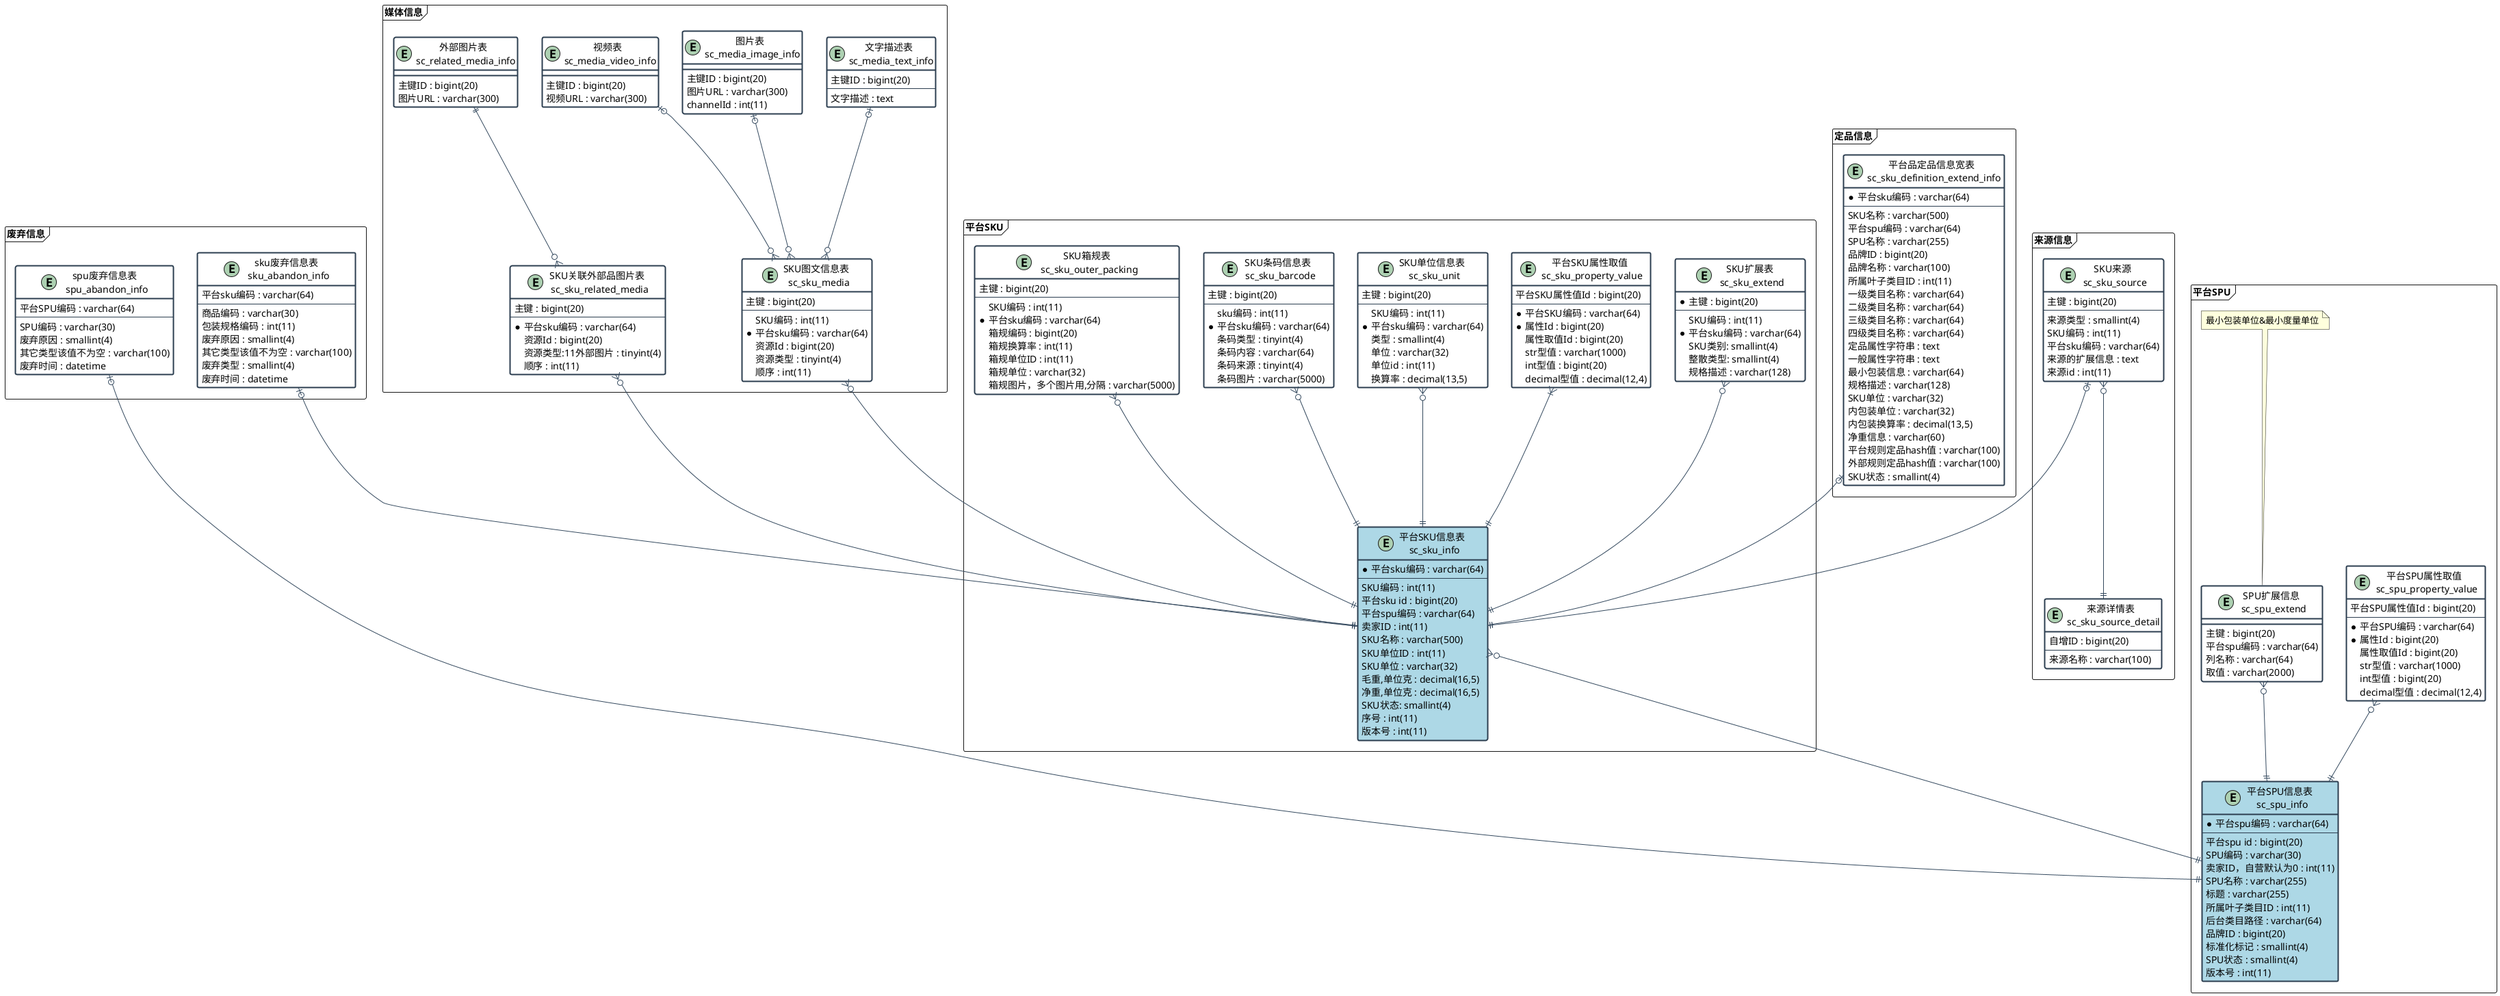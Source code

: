 @startuml
!define ENTITY_BORDER_COLOR #2C3E50
!define ENTITY_BACKGROUND_COLOR #FFFFFF
!define ENTITY_FONT_COLOR #000000
!define RELATION_BORDER_COLOR #34495E
!define RELATION_ARROW_COLOR #34495E
!define RELATION_FONT_COLOR #34495E

skinparam class {
    BorderColor ENTITY_BORDER_COLOR
    BackgroundColor ENTITY_BACKGROUND_COLOR
    FontColor ENTITY_FONT_COLOR
    ArrowColor RELATION_ARROW_COLOR
    BorderThickness 2
}

skinparam relationship {
    BorderColor RELATION_BORDER_COLOR
    FontColor RELATION_FONT_COLOR
    Thickness 2
}

package "平台SPU" <<frame>> {

    entity "平台SPU信息表 \n sc_spu_info" as spu #lightblue {
        * 平台spu编码 : varchar(64)
        --
        平台spu id : bigint(20)
        SPU编码 : varchar(30)
        卖家ID，自营默认为0 : int(11)
        SPU名称 : varchar(255)
        标题 : varchar(255)
        所属叶子类目ID : int(11)
        后台类目路径 : varchar(64)
        品牌ID : bigint(20)
        标准化标记 : smallint(4)
        SPU状态 : smallint(4)
        版本号 : int(11)
    }

    entity "平台SPU属性取值 \n sc_spu_property_value" as spu_p_v {
        平台SPU属性值Id : bigint(20)
        --
        *平台SPU编码 : varchar(64)
        *属性Id : bigint(20)
        属性取值Id : bigint(20)
        str型值 : varchar(1000)
        int型值 : bigint(20)
        decimal型值 : decimal(12,4)
    }

    entity "SPU扩展信息 \n sc_spu_extend" as spu_e {
        主键 : bigint(20)
        平台spu编码 : varchar(64)
        列名称 : varchar(64)
        取值 : varchar(2000)
    }

    note "最小包装单位&最小度量单位"  as n1

    n1 .. spu_e

    spu_p_v }o--|| spu

    spu_e }o--|| spu

}

package "平台SKU" <<frame>> {
    entity "平台SKU信息表 \n sc_sku_info" as sku #lightblue {
        *平台sku编码 : varchar(64)
        --
        SKU编码 : int(11)
        平台sku id : bigint(20)
        平台spu编码 : varchar(64)
        卖家ID : int(11)
        SKU名称 : varchar(500)
        SKU单位ID : int(11)
        SKU单位 : varchar(32)
        毛重,单位克 : decimal(16,5)
        净重,单位克 : decimal(16,5)
        SKU状态: smallint(4)
        序号 : int(11)
        版本号 : int(11)
    }

    entity "SKU扩展表 \n sc_sku_extend" as sku_e {
        *主键 : bigint(20)
        --
        SKU编码 : int(11)
        *平台sku编码 : varchar(64)
        SKU类别: smallint(4)
        整散类型: smallint(4)
        规格描述 : varchar(128)
    }

    entity "平台SKU属性取值 \n sc_sku_property_value" as sku_p_v {
        平台SKU属性值Id : bigint(20)
        --
        * 平台SKU编码 : varchar(64)
        * 属性Id : bigint(20)
        属性取值Id : bigint(20)
        str型值 : varchar(1000)
        int型值 : bigint(20)
        decimal型值 : decimal(12,4)
    }

    entity "SKU单位信息表 \n sc_sku_unit" as sku_u {
        主键 : bigint(20)
        --
        SKU编码 : int(11)
        * 平台sku编码 : varchar(64)
        类型 : smallint(4)
        单位 : varchar(32)
        单位id : int(11)
        换算率 : decimal(13,5)
    }

    entity "SKU条码信息表 \n sc_sku_barcode" as sku_b {
        主键 : bigint(20)
        --
        sku编码 : int(11)
        * 平台sku编码 : varchar(64)
        条码类型 : tinyint(4)
        条码内容 : varchar(64)
        条码来源 : tinyint(4)
        条码图片 : varchar(5000)
    }

    entity "SKU箱规表 \n sc_sku_outer_packing" as sku_o_p {
        主键 : bigint(20)
        --
        SKU编码 : int(11)
        * 平台sku编码 : varchar(64)
        箱规编码 : bigint(20)
        箱规换算率 : int(11)
        箱规单位ID : int(11)
        箱规单位 : varchar(32)
        箱规图片，多个图片用,分隔 : varchar(5000)
    }

    sku_p_v }|--|| sku

    sku_e }o--|| sku

    sku_u }o--|| sku

    sku_b }o--|| sku

    sku_o_p }o--|| sku

}

package "来源信息" <<frame>> {
    entity "SKU来源 \n sc_sku_source" as sku_s {
        主键 : bigint(20)
        --
        来源类型 : smallint(4)
        SKU编码 : int(11)
        平台sku编码 : varchar(64)
        来源的扩展信息 : text
        来源id : int(11)
    }

    entity "来源详情表 \n sc_sku_source_detail" as sku_s_d {
        自增ID : bigint(20)
        --
        来源名称 : varchar(100)
    }

    sku_s }o--|| sku_s_d
}

package "定品信息" <<frame>> {
    entity "平台品定品信息宽表 \n sc_sku_definition_extend_info" as sku_d {
            * 平台sku编码 : varchar(64)
            --
            SKU名称 : varchar(500)
            平台spu编码 : varchar(64)
            SPU名称 : varchar(255)
            品牌ID : bigint(20)
            品牌名称 : varchar(100)
            所属叶子类目ID : int(11)
            一级类目名称 : varchar(64)
            二级类目名称 : varchar(64)
            三级类目名称 : varchar(64)
            四级类目名称 : varchar(64)
            定品属性字符串 : text
            一般属性字符串 : text
            最小包装信息 : varchar(64)
            规格描述 : varchar(128)
            SKU单位 : varchar(32)
            内包装单位 : varchar(32)
            内包装换算率 : decimal(13,5)
            净重信息 : varchar(60)
            平台规则定品hash值 : varchar(100)
            外部规则定品hash值 : varchar(100)
            SKU状态 : smallint(4)
        }
}

package "废弃信息" <<frame>> {
    entity "spu废弃信息表 \n spu_abandon_info" as spu_a {
        平台SPU编码 : varchar(64)
        --
        SPU编码 : varchar(30)
        废弃原因 : smallint(4)
        其它类型该值不为空 : varchar(100)
        废弃时间 : datetime
    }

    entity "sku废弃信息表 \n sku_abandon_info" as sku_a {
        平台sku编码 : varchar(64)
        --
        商品编码 : varchar(30)
        包装规格编码 : int(11)
        废弃原因 : smallint(4)
        其它类型该值不为空 : varchar(100)
        废弃类型 : smallint(4)
        废弃时间 : datetime
    }
}


package "媒体信息" <<frame>> {

    entity "SKU图文信息表 \n sc_sku_media" as sku_m {
        主键 : bigint(20)
        --
        SKU编码 : int(11)
        * 平台sku编码 : varchar(64)
        资源Id : bigint(20)
        资源类型 : tinyint(4)
        顺序 : int(11)
    }

    entity "SKU关联外部品图片表 \n sc_sku_related_media" as sku_r_m {
        主键 : bigint(20)
        --
        * 平台sku编码 : varchar(64)
        资源Id : bigint(20)
        资源类型:11外部图片 : tinyint(4)
        顺序 : int(11)
    }

    entity "文字描述表 \n sc_media_text_info" as text {
        主键ID : bigint(20)
        --
        文字描述 : text
    }

    entity "图片表 \n sc_media_image_info" as image {
        主键ID : bigint(20)
        图片URL : varchar(300)
        channelId : int(11)
    }

    entity "外部图片表 \n sc_related_media_info" as r_image {
        主键ID : bigint(20)
        图片URL : varchar(300)
    }

    entity "视频表 \n sc_media_video_info" as video {
        主键ID : bigint(20)
        视频URL : varchar(300)
    }

    image |o--o{ sku_m
    video |o--o{ sku_m
    text |o--o{ sku_m
    r_image ||--o{ sku_r_m
}

sku_m }o--|| sku

sku_r_m }o--|| sku

sku }o--|| spu

sku_s |o--|| sku

sku_d |o--|| sku

sku_a |o--|| sku

spu_a |o--|| spu

@enduml
